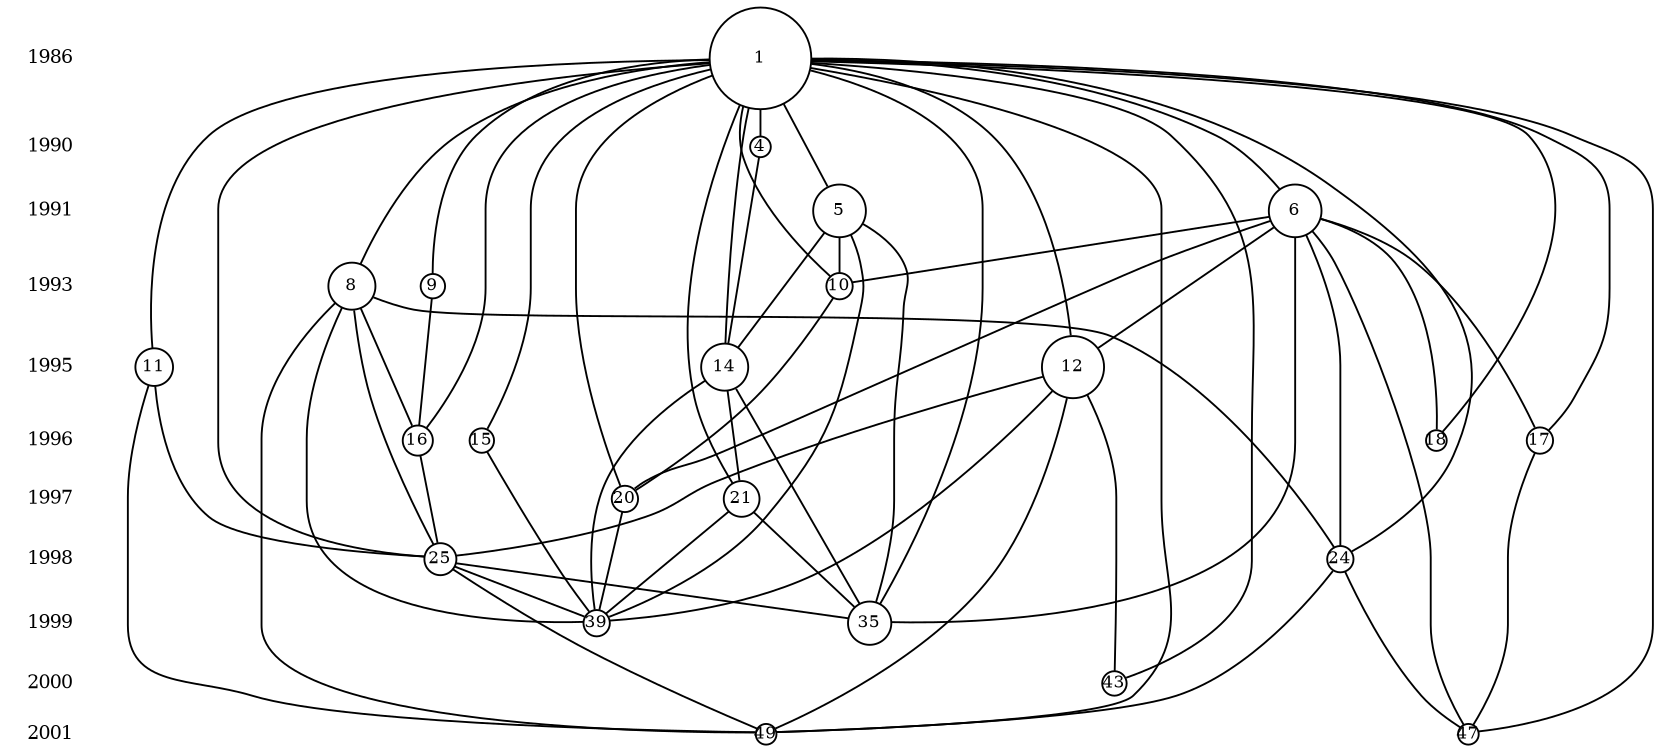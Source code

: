 digraph test {
	ranksep=0.2;
	nodesep=0.1;
	size="11.0729166666667,5.26041666666667";
	ratio="fill";
	node [fixedsize="true", fontsize="9", shape="circle"];
	edge [arrowhead="none", arrowsize="0.6", arrowtail="normal"];
	y1986 [fontsize="10", height="0.1668", label="1986", margin="0", rank="1986", shape="plaintext", width="0.398147893333333"];
	y1990 [fontsize="10", height="0.1668", label="1990", margin="0", rank="1990", shape="plaintext", width="0.398147893333333"];
	y1991 [fontsize="10", height="0.1668", label="1991", margin="0", rank="1991", shape="plaintext", width="0.398147893333333"];
	y1993 [fontsize="10", height="0.1668", label="1993", margin="0", rank="1993", shape="plaintext", width="0.398147893333333"];
	y1995 [fontsize="10", height="0.1668", label="1995", margin="0", rank="1995", shape="plaintext", width="0.398147893333333"];
	y1996 [fontsize="10", height="0.1668", label="1996", margin="0", rank="1996", shape="plaintext", width="0.398147893333333"];
	y1997 [fontsize="10", height="0.1668", label="1997", margin="0", rank="1997", shape="plaintext", width="0.398147893333333"];
	y1998 [fontsize="10", height="0.1668", label="1998", margin="0", rank="1998", shape="plaintext", width="0.398147893333333"];
	y1999 [fontsize="10", height="0.1668", label="1999", margin="0", rank="1999", shape="plaintext", width="0.398147893333333"];
	y2000 [fontsize="10", height="0.1668", label="2000", margin="0", rank="2000", shape="plaintext", width="0.398147893333333"];
	y2001 [fontsize="10", height="0.1668", label="2001", margin="0", rank="2001", shape="plaintext", width="0.398147893333333"];
	n7 [URL="7", height="0.353553390593274", label="8", rank="1993", style="", width="0.353553390593274"];
	n15 [URL="15", height="0.21650635094611", label="16", rank="1996", style="", width="0.21650635094611"];
	n23 [URL="23", height="0.197642353760524", label="24", rank="1998", style="", width="0.197642353760524"];
	n24 [URL="24", height="0.233853586673371", label="25", rank="1998", style="", width="0.233853586673371"];
	n38 [URL="38", height="0.197642353760524", label="39", rank="1999", style="", width="0.197642353760524"];
	n48 [URL="48", height="0.153093108923949", label="49", rank="2001", style="", width="0.153093108923949"];
	n16 [URL="16", height="0.197642353760524", label="17", rank="1996", style="", width="0.197642353760524"];
	n46 [URL="46", height="0.153093108923949", label="47", rank="2001", style="", width="0.153093108923949"];
	n20 [URL="20", height="0.265165042944955", label="21", rank="1997", style="", width="0.265165042944955"];
	n34 [URL="34", height="0.318688719599549", label="35", rank="1999", style="", width="0.318688719599549"];
	n10 [URL="10", height="0.279508497187474", label="11", rank="1995", style="", width="0.279508497187474"];
	n11 [URL="11", height="0.459279326771846", label="12", rank="1995", style="", width="0.459279326771846"];
	n42 [URL="42", height="0.176776695296637", label="43", rank="2000", style="", width="0.176776695296637"];
	n19 [URL="19", height="0.197642353760524", label="20", rank="1997", style="", width="0.197642353760524"];
	n17 [URL="17", height="0.153093108923949", label="18", rank="1996", style="", width="0.153093108923949"];
	n14 [URL="14", height="0.176776695296637", label="15", rank="1996", style="", width="0.176776695296637"];
	n0 [URL="0", height="0.75", label="1", rank="1986", style="", width="0.75"];
	n3 [URL="3", height="0.153093108923949", label="4", rank="1990", style="", width="0.153093108923949"];
	n4 [URL="4", height="0.385275875185561", label="5", rank="1991", style="", width="0.385275875185561"];
	n5 [URL="5", height="0.385275875185561", label="6", rank="1991", style="", width="0.385275875185561"];
	n8 [URL="8", height="0.176776695296637", label="9", rank="1993", style="", width="0.176776695296637"];
	n9 [URL="9", height="0.197642353760524", label="10", rank="1993", style="", width="0.197642353760524"];
	n13 [URL="13", height="0.342326598440729", label="14", rank="1995", style="", width="0.342326598440729"];
	n0 -> n10;
	n0 -> n11;
	n0 -> n13;
	n0 -> n14;
	n0 -> n15;
	n0 -> n16;
	n0 -> n17;
	n0 -> n19;
	n0 -> n20;
	n0 -> n23;
	n0 -> n24;
	n0 -> n3;
	n0 -> n34;
	n0 -> n4;
	n0 -> n42;
	n0 -> n46;
	n0 -> n48;
	n0 -> n5;
	n0 -> n7;
	n0 -> n8;
	n0 -> n9;
	n10 -> n24;
	n10 -> n48;
	n11 -> n24;
	n11 -> n38;
	n11 -> n42;
	n11 -> n48;
	n13 -> n20;
	n13 -> n34;
	n13 -> n38;
	n14 -> n38;
	n15 -> n24;
	n16 -> n46;
	n19 -> n38;
	n20 -> n34;
	n20 -> n38;
	n23 -> n46;
	n23 -> n48;
	n24 -> n34;
	n24 -> n38;
	n24 -> n48;
	n3 -> n13;
	n4 -> n13;
	n4 -> n34;
	n4 -> n38;
	n4 -> n9;
	n5 -> n11;
	n5 -> n16;
	n5 -> n17;
	n5 -> n19;
	n5 -> n23;
	n5 -> n34;
	n5 -> n46;
	n5 -> n9;
	n7 -> n15;
	n7 -> n23;
	n7 -> n24;
	n7 -> n38;
	n7 -> n48;
	n8 -> n15;
	n9 -> n19;
	y1986 -> y1990 [arrowhead="normal", arrowtail="none", color="white", style="invis"];
	y1990 -> y1991 [arrowhead="normal", arrowtail="none", color="white", style="invis"];
	y1991 -> y1993 [arrowhead="normal", arrowtail="none", color="white", style="invis"];
	y1993 -> y1995 [arrowhead="normal", arrowtail="none", color="white", style="invis"];
	y1995 -> y1996 [arrowhead="normal", arrowtail="none", color="white", style="invis"];
	y1996 -> y1997 [arrowhead="normal", arrowtail="none", color="white", style="invis"];
	y1997 -> y1998 [arrowhead="normal", arrowtail="none", color="white", style="invis"];
	y1998 -> y1999 [arrowhead="normal", arrowtail="none", color="white", style="invis"];
	y1999 -> y2000 [arrowhead="normal", arrowtail="none", color="white", style="invis"];
	y2000 -> y2001 [arrowhead="normal", arrowtail="none", color="white", style="invis"];
	{rank=same; y1990; n3}
	{rank=same; y1991; n4; n5}
	{rank=same; y2000; n42}
	{rank=same; y1996; n15; n16; n17; n14}
	{rank=same; y1999; n38; n34}
	{rank=same; y1995; n10; n11; n13}
	{rank=same; y1993; n7; n8; n9}
	{rank=same; y2001; n48; n46}
	{rank=same; y1997; n20; n19}
	{rank=same; y1998; n23; n24}
	{rank=same; y1986; n0}
}
